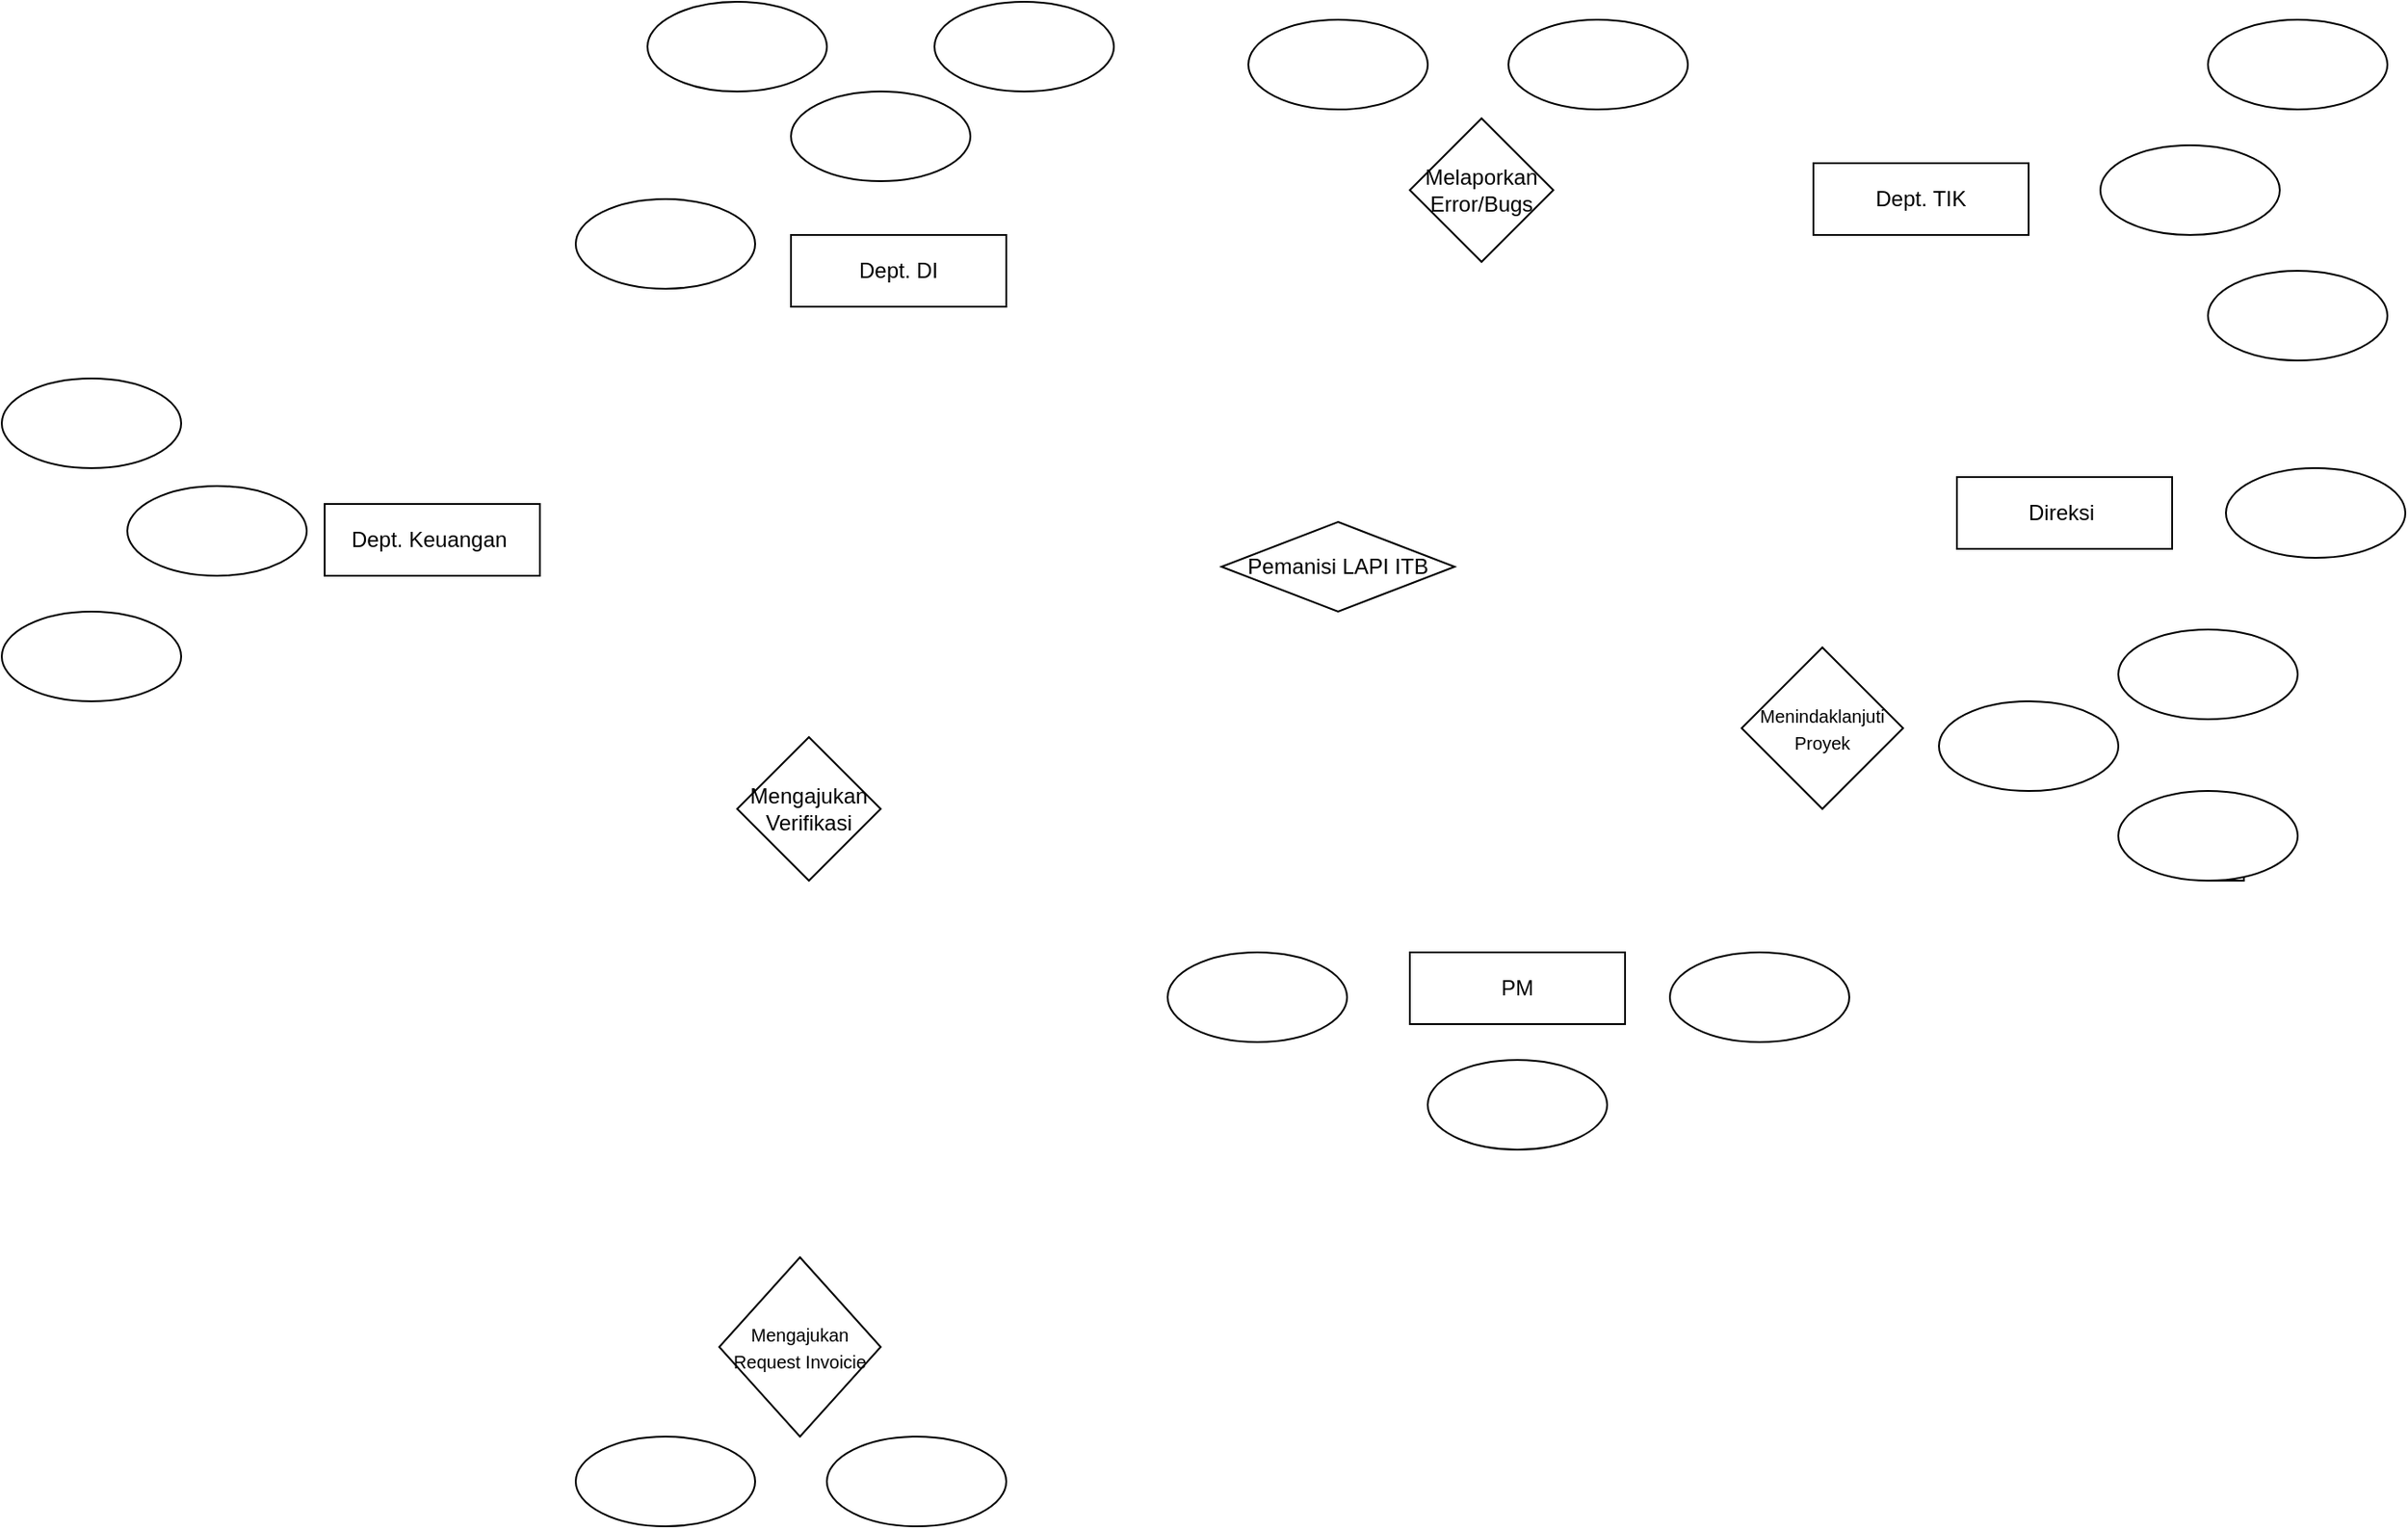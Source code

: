 <mxfile version="24.9.0">
  <diagram name="Page-1" id="ubZNylbjSLQ--W15-YD3">
    <mxGraphModel dx="2573" dy="1857" grid="1" gridSize="10" guides="1" tooltips="1" connect="1" arrows="1" fold="1" page="1" pageScale="1" pageWidth="850" pageHeight="1100" math="0" shadow="0">
      <root>
        <mxCell id="0" />
        <mxCell id="1" parent="0" />
        <mxCell id="0jYfMFimLVowDTcHO_YO-1" value="Dept. TIK" style="rounded=0;whiteSpace=wrap;html=1;" vertex="1" parent="1">
          <mxGeometry x="690" y="10" width="120" height="40" as="geometry" />
        </mxCell>
        <mxCell id="0jYfMFimLVowDTcHO_YO-2" value="Dept. DI" style="rounded=0;whiteSpace=wrap;html=1;" vertex="1" parent="1">
          <mxGeometry x="120" y="50" width="120" height="40" as="geometry" />
        </mxCell>
        <mxCell id="0jYfMFimLVowDTcHO_YO-3" value="Dept. Keuangan&amp;nbsp;" style="rounded=0;whiteSpace=wrap;html=1;" vertex="1" parent="1">
          <mxGeometry x="-140" y="200" width="120" height="40" as="geometry" />
        </mxCell>
        <mxCell id="0jYfMFimLVowDTcHO_YO-4" value="Direksi&amp;nbsp;" style="rounded=0;whiteSpace=wrap;html=1;" vertex="1" parent="1">
          <mxGeometry x="770" y="185" width="120" height="40" as="geometry" />
        </mxCell>
        <mxCell id="0jYfMFimLVowDTcHO_YO-5" value="PM" style="rounded=0;whiteSpace=wrap;html=1;" vertex="1" parent="1">
          <mxGeometry x="465" y="450" width="120" height="40" as="geometry" />
        </mxCell>
        <mxCell id="0jYfMFimLVowDTcHO_YO-6" value="" style="ellipse;whiteSpace=wrap;html=1;" vertex="1" parent="1">
          <mxGeometry x="330" y="450" width="100" height="50" as="geometry" />
        </mxCell>
        <mxCell id="0jYfMFimLVowDTcHO_YO-7" value="" style="ellipse;whiteSpace=wrap;html=1;" vertex="1" parent="1">
          <mxGeometry x="475" y="510" width="100" height="50" as="geometry" />
        </mxCell>
        <mxCell id="0jYfMFimLVowDTcHO_YO-8" value="" style="ellipse;whiteSpace=wrap;html=1;" vertex="1" parent="1">
          <mxGeometry x="610" y="450" width="100" height="50" as="geometry" />
        </mxCell>
        <mxCell id="0jYfMFimLVowDTcHO_YO-9" value="" style="ellipse;whiteSpace=wrap;html=1;" vertex="1" parent="1">
          <mxGeometry x="40" y="-80" width="100" height="50" as="geometry" />
        </mxCell>
        <mxCell id="0jYfMFimLVowDTcHO_YO-10" value="" style="ellipse;whiteSpace=wrap;html=1;" vertex="1" parent="1">
          <mxGeometry y="30" width="100" height="50" as="geometry" />
        </mxCell>
        <mxCell id="0jYfMFimLVowDTcHO_YO-11" value="" style="ellipse;whiteSpace=wrap;html=1;" vertex="1" parent="1">
          <mxGeometry x="200" y="-80" width="100" height="50" as="geometry" />
        </mxCell>
        <mxCell id="0jYfMFimLVowDTcHO_YO-12" value="" style="ellipse;whiteSpace=wrap;html=1;" vertex="1" parent="1">
          <mxGeometry x="120" y="-30" width="100" height="50" as="geometry" />
        </mxCell>
        <mxCell id="0jYfMFimLVowDTcHO_YO-13" style="edgeStyle=orthogonalEdgeStyle;rounded=0;orthogonalLoop=1;jettySize=auto;html=1;exitX=0.5;exitY=1;exitDx=0;exitDy=0;" edge="1" parent="1" source="0jYfMFimLVowDTcHO_YO-2" target="0jYfMFimLVowDTcHO_YO-2">
          <mxGeometry relative="1" as="geometry" />
        </mxCell>
        <mxCell id="0jYfMFimLVowDTcHO_YO-14" value="" style="ellipse;whiteSpace=wrap;html=1;" vertex="1" parent="1">
          <mxGeometry x="850" width="100" height="50" as="geometry" />
        </mxCell>
        <mxCell id="0jYfMFimLVowDTcHO_YO-15" value="" style="ellipse;whiteSpace=wrap;html=1;" vertex="1" parent="1">
          <mxGeometry x="910" y="-70" width="100" height="50" as="geometry" />
        </mxCell>
        <mxCell id="0jYfMFimLVowDTcHO_YO-16" value="" style="ellipse;whiteSpace=wrap;html=1;" vertex="1" parent="1">
          <mxGeometry x="910" y="70" width="100" height="50" as="geometry" />
        </mxCell>
        <mxCell id="0jYfMFimLVowDTcHO_YO-18" value="Melaporkan Error/Bugs" style="rhombus;whiteSpace=wrap;html=1;" vertex="1" parent="1">
          <mxGeometry x="465" y="-15" width="80" height="80" as="geometry" />
        </mxCell>
        <mxCell id="0jYfMFimLVowDTcHO_YO-20" value="" style="ellipse;whiteSpace=wrap;html=1;" vertex="1" parent="1">
          <mxGeometry x="375" y="-70" width="100" height="50" as="geometry" />
        </mxCell>
        <mxCell id="0jYfMFimLVowDTcHO_YO-22" value="" style="ellipse;whiteSpace=wrap;html=1;" vertex="1" parent="1">
          <mxGeometry x="520" y="-70" width="100" height="50" as="geometry" />
        </mxCell>
        <mxCell id="0jYfMFimLVowDTcHO_YO-23" value="Mengajukan Verifikasi" style="rhombus;whiteSpace=wrap;html=1;" vertex="1" parent="1">
          <mxGeometry x="90" y="330" width="80" height="80" as="geometry" />
        </mxCell>
        <mxCell id="0jYfMFimLVowDTcHO_YO-24" value="&lt;font style=&quot;font-size: 10px;&quot;&gt;Mengajukan Request Invoicie&lt;/font&gt;" style="rhombus;whiteSpace=wrap;html=1;" vertex="1" parent="1">
          <mxGeometry x="80" y="620" width="90" height="100" as="geometry" />
        </mxCell>
        <mxCell id="0jYfMFimLVowDTcHO_YO-25" value="" style="ellipse;whiteSpace=wrap;html=1;" vertex="1" parent="1">
          <mxGeometry x="-320" y="130" width="100" height="50" as="geometry" />
        </mxCell>
        <mxCell id="0jYfMFimLVowDTcHO_YO-26" value="" style="ellipse;whiteSpace=wrap;html=1;" vertex="1" parent="1">
          <mxGeometry x="-320" y="260" width="100" height="50" as="geometry" />
        </mxCell>
        <mxCell id="0jYfMFimLVowDTcHO_YO-27" value="" style="ellipse;whiteSpace=wrap;html=1;" vertex="1" parent="1">
          <mxGeometry x="-250" y="190" width="100" height="50" as="geometry" />
        </mxCell>
        <mxCell id="0jYfMFimLVowDTcHO_YO-29" value="&lt;font style=&quot;font-size: 10px;&quot;&gt;Menindaklanjuti Proyek&lt;/font&gt;" style="rhombus;whiteSpace=wrap;html=1;" vertex="1" parent="1">
          <mxGeometry x="650" y="280" width="90" height="90" as="geometry" />
        </mxCell>
        <mxCell id="0jYfMFimLVowDTcHO_YO-30" value="" style="ellipse;whiteSpace=wrap;html=1;rotation=0;" vertex="1" parent="1">
          <mxGeometry y="720" width="100" height="50" as="geometry" />
        </mxCell>
        <mxCell id="0jYfMFimLVowDTcHO_YO-31" value="" style="ellipse;whiteSpace=wrap;html=1;rotation=0;" vertex="1" parent="1">
          <mxGeometry x="140" y="720" width="100" height="50" as="geometry" />
        </mxCell>
        <mxCell id="0jYfMFimLVowDTcHO_YO-33" value="" style="ellipse;whiteSpace=wrap;html=1;" vertex="1" parent="1">
          <mxGeometry x="920" y="180" width="100" height="50" as="geometry" />
        </mxCell>
        <mxCell id="0jYfMFimLVowDTcHO_YO-34" value="" style="ellipse;whiteSpace=wrap;html=1;" vertex="1" parent="1">
          <mxGeometry x="760" y="310" width="100" height="50" as="geometry" />
        </mxCell>
        <mxCell id="0jYfMFimLVowDTcHO_YO-36" style="edgeStyle=orthogonalEdgeStyle;rounded=0;orthogonalLoop=1;jettySize=auto;html=1;exitX=0.5;exitY=1;exitDx=0;exitDy=0;" edge="1" parent="1" source="0jYfMFimLVowDTcHO_YO-35">
          <mxGeometry relative="1" as="geometry">
            <mxPoint x="930.0" y="380" as="targetPoint" />
          </mxGeometry>
        </mxCell>
        <mxCell id="0jYfMFimLVowDTcHO_YO-35" value="" style="ellipse;whiteSpace=wrap;html=1;" vertex="1" parent="1">
          <mxGeometry x="860" y="360" width="100" height="50" as="geometry" />
        </mxCell>
        <mxCell id="0jYfMFimLVowDTcHO_YO-37" value="" style="ellipse;whiteSpace=wrap;html=1;" vertex="1" parent="1">
          <mxGeometry x="860" y="270" width="100" height="50" as="geometry" />
        </mxCell>
        <mxCell id="0jYfMFimLVowDTcHO_YO-39" value="Pemanisi LAPI ITB" style="shape=rhombus;html=1;dashed=0;whiteSpace=wrap;perimeter=rhombusPerimeter;" vertex="1" parent="1">
          <mxGeometry x="360" y="210" width="130" height="50" as="geometry" />
        </mxCell>
      </root>
    </mxGraphModel>
  </diagram>
</mxfile>
